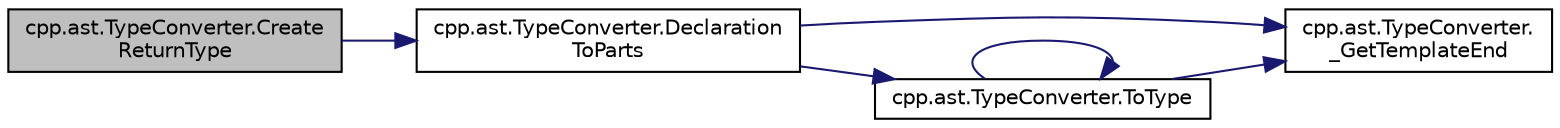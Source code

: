 digraph "cpp.ast.TypeConverter.CreateReturnType"
{
  edge [fontname="Helvetica",fontsize="10",labelfontname="Helvetica",labelfontsize="10"];
  node [fontname="Helvetica",fontsize="10",shape=record];
  rankdir="LR";
  Node8 [label="cpp.ast.TypeConverter.Create\lReturnType",height=0.2,width=0.4,color="black", fillcolor="grey75", style="filled", fontcolor="black"];
  Node8 -> Node9 [color="midnightblue",fontsize="10",style="solid",fontname="Helvetica"];
  Node9 [label="cpp.ast.TypeConverter.Declaration\lToParts",height=0.2,width=0.4,color="black", fillcolor="white", style="filled",URL="$d1/d5a/classcpp_1_1ast_1_1_type_converter.html#a7c9d20d107c2bc0eb80afdf04957825f"];
  Node9 -> Node10 [color="midnightblue",fontsize="10",style="solid",fontname="Helvetica"];
  Node10 [label="cpp.ast.TypeConverter.\l_GetTemplateEnd",height=0.2,width=0.4,color="black", fillcolor="white", style="filled",URL="$d1/d5a/classcpp_1_1ast_1_1_type_converter.html#adcf38788abb48f32f4a63eb091b3d53a"];
  Node9 -> Node11 [color="midnightblue",fontsize="10",style="solid",fontname="Helvetica"];
  Node11 [label="cpp.ast.TypeConverter.ToType",height=0.2,width=0.4,color="black", fillcolor="white", style="filled",URL="$d1/d5a/classcpp_1_1ast_1_1_type_converter.html#aa6ea82e40cd30e5dfcd471ff144a19cf"];
  Node11 -> Node10 [color="midnightblue",fontsize="10",style="solid",fontname="Helvetica"];
  Node11 -> Node11 [color="midnightblue",fontsize="10",style="solid",fontname="Helvetica"];
}
